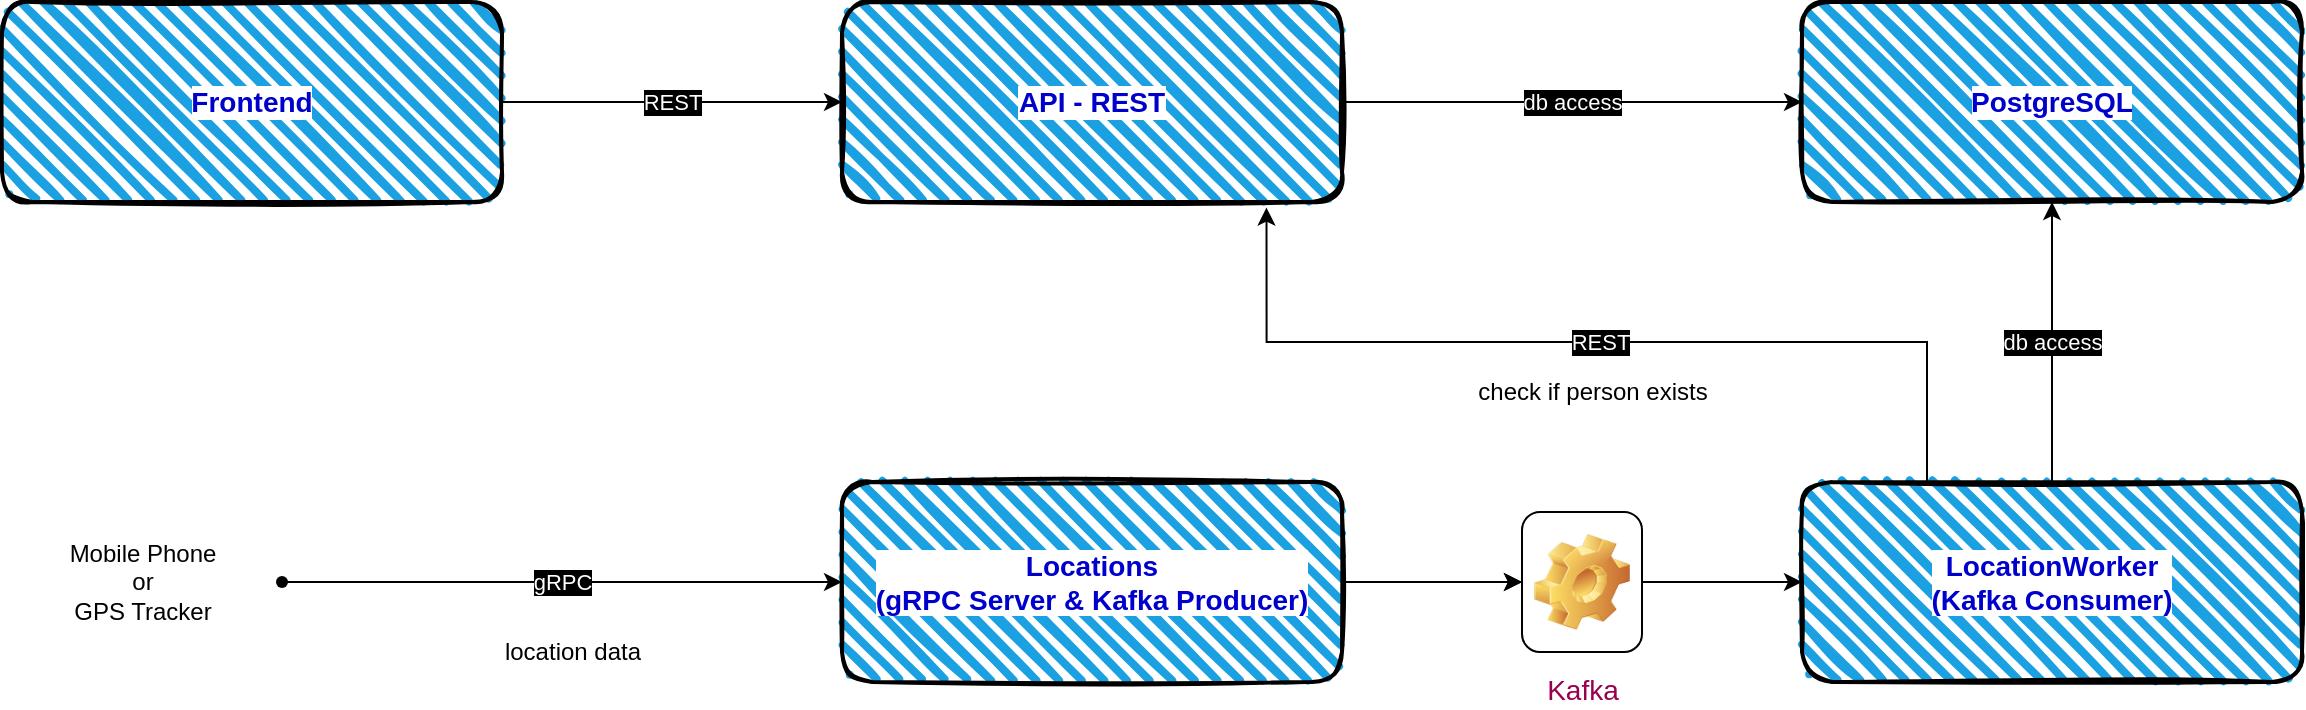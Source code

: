 <mxfile version="20.3.0" type="device"><diagram id="wr1BTcGR26MNWUwq4tHu" name="Seite-1"><mxGraphModel dx="2500" dy="949" grid="1" gridSize="10" guides="1" tooltips="1" connect="1" arrows="1" fold="1" page="1" pageScale="1" pageWidth="827" pageHeight="1169" math="0" shadow="0"><root><mxCell id="0"/><mxCell id="1" parent="0"/><mxCell id="hj4KaX-zUN0EsTWPJ4yc-2" value="PostgreSQL" style="rounded=1;whiteSpace=wrap;html=1;strokeWidth=2;fillWeight=4;hachureGap=8;hachureAngle=45;fillColor=#1ba1e2;sketch=1;fontSize=14;fontColor=#0000CC;verticalAlign=middle;align=center;fontStyle=1;labelBackgroundColor=#FFFFFF;" vertex="1" parent="1"><mxGeometry x="790" y="280" width="250" height="100" as="geometry"/></mxCell><mxCell id="hj4KaX-zUN0EsTWPJ4yc-71" value="db access" style="edgeStyle=orthogonalEdgeStyle;rounded=0;orthogonalLoop=1;jettySize=auto;html=1;exitX=1;exitY=0.5;exitDx=0;exitDy=0;labelBackgroundColor=#000000;fontColor=#FFFFFF;" edge="1" parent="1" source="hj4KaX-zUN0EsTWPJ4yc-3" target="hj4KaX-zUN0EsTWPJ4yc-2"><mxGeometry relative="1" as="geometry"/></mxCell><mxCell id="hj4KaX-zUN0EsTWPJ4yc-3" value="API - REST" style="rounded=1;whiteSpace=wrap;html=1;strokeWidth=2;fillWeight=4;hachureGap=8;hachureAngle=45;fillColor=#1ba1e2;sketch=1;fontSize=14;fontColor=#0000CC;verticalAlign=middle;align=center;fontStyle=1;labelBackgroundColor=#FFFFFF;" vertex="1" parent="1"><mxGeometry x="310" y="280" width="250" height="100" as="geometry"/></mxCell><mxCell id="hj4KaX-zUN0EsTWPJ4yc-69" value="" style="edgeStyle=orthogonalEdgeStyle;rounded=0;orthogonalLoop=1;jettySize=auto;html=1;" edge="1" parent="1" source="hj4KaX-zUN0EsTWPJ4yc-4" target="hj4KaX-zUN0EsTWPJ4yc-40"><mxGeometry relative="1" as="geometry"/></mxCell><mxCell id="hj4KaX-zUN0EsTWPJ4yc-70" value="" style="edgeStyle=orthogonalEdgeStyle;rounded=0;orthogonalLoop=1;jettySize=auto;html=1;" edge="1" parent="1" source="hj4KaX-zUN0EsTWPJ4yc-4" target="hj4KaX-zUN0EsTWPJ4yc-40"><mxGeometry relative="1" as="geometry"/></mxCell><mxCell id="hj4KaX-zUN0EsTWPJ4yc-4" value="&lt;span style=&quot;font-size: 14px;&quot;&gt;&lt;span style=&quot;font-size: 14px;&quot;&gt;Locations&lt;br&gt;(gRPC Server &amp;amp; Kafka Producer)&lt;br style=&quot;font-size: 14px;&quot;&gt;&lt;/span&gt;&lt;/span&gt;" style="rounded=1;whiteSpace=wrap;html=1;strokeWidth=2;fillWeight=4;hachureGap=8;hachureAngle=45;fillColor=#1ba1e2;sketch=1;fontSize=14;fontColor=#0000CC;align=center;verticalAlign=middle;fontStyle=1;labelBackgroundColor=#FFFFFF;" vertex="1" parent="1"><mxGeometry x="310" y="520" width="250" height="100" as="geometry"/></mxCell><mxCell id="hj4KaX-zUN0EsTWPJ4yc-6" value="Frontend" style="rounded=1;whiteSpace=wrap;html=1;strokeWidth=2;fillWeight=4;hachureGap=8;hachureAngle=45;fillColor=#1ba1e2;sketch=1;fontSize=14;verticalAlign=middle;align=center;fontStyle=1;fontColor=#0000CC;labelBackgroundColor=#FFFFFF;" vertex="1" parent="1"><mxGeometry x="-110" y="280" width="250" height="100" as="geometry"/></mxCell><mxCell id="hj4KaX-zUN0EsTWPJ4yc-8" value="REST" style="edgeStyle=orthogonalEdgeStyle;rounded=0;orthogonalLoop=1;jettySize=auto;html=1;fontColor=#FFFFFF;labelBackgroundColor=#000000;entryX=0;entryY=0.5;entryDx=0;entryDy=0;exitX=1;exitY=0.5;exitDx=0;exitDy=0;" edge="1" parent="1" source="hj4KaX-zUN0EsTWPJ4yc-6" target="hj4KaX-zUN0EsTWPJ4yc-3"><mxGeometry relative="1" as="geometry"><mxPoint x="310" y="360" as="targetPoint"/></mxGeometry></mxCell><mxCell id="hj4KaX-zUN0EsTWPJ4yc-35" value="gRPC" style="edgeStyle=orthogonalEdgeStyle;rounded=0;orthogonalLoop=1;jettySize=auto;html=1;fontColor=#FFFFFF;startArrow=none;startFill=0;labelBackgroundColor=#000000;entryX=0;entryY=0.5;entryDx=0;entryDy=0;exitDx=0;exitDy=0;" edge="1" parent="1" source="hj4KaX-zUN0EsTWPJ4yc-73" target="hj4KaX-zUN0EsTWPJ4yc-4"><mxGeometry relative="1" as="geometry"><mxPoint x="15" y="490.0" as="sourcePoint"/><mxPoint x="240" y="600" as="targetPoint"/></mxGeometry></mxCell><mxCell id="hj4KaX-zUN0EsTWPJ4yc-38" value="db access" style="edgeStyle=orthogonalEdgeStyle;rounded=0;orthogonalLoop=1;jettySize=auto;html=1;exitX=0.5;exitY=0;exitDx=0;exitDy=0;entryX=0.5;entryY=1;entryDx=0;entryDy=0;fontSize=11;fontColor=#FFFFFF;labelBackgroundColor=#000000;" edge="1" parent="1" source="hj4KaX-zUN0EsTWPJ4yc-41" target="hj4KaX-zUN0EsTWPJ4yc-2"><mxGeometry relative="1" as="geometry"><mxPoint x="1100" y="455" as="targetPoint"/></mxGeometry></mxCell><mxCell id="hj4KaX-zUN0EsTWPJ4yc-39" value="" style="edgeStyle=orthogonalEdgeStyle;rounded=0;orthogonalLoop=1;jettySize=auto;html=1;labelBackgroundColor=#000000;fontSize=11;fontColor=#FFFFFF;" edge="1" parent="1" source="hj4KaX-zUN0EsTWPJ4yc-40" target="hj4KaX-zUN0EsTWPJ4yc-41"><mxGeometry relative="1" as="geometry"/></mxCell><mxCell id="hj4KaX-zUN0EsTWPJ4yc-40" value="Kafka" style="icon;html=1;image=img/clipart/Gear_128x128.png;fontSize=14;fontColor=#99004D;" vertex="1" parent="1"><mxGeometry x="650" y="535" width="60" height="70" as="geometry"/></mxCell><mxCell id="hj4KaX-zUN0EsTWPJ4yc-75" value="REST" style="edgeStyle=orthogonalEdgeStyle;rounded=0;orthogonalLoop=1;jettySize=auto;html=1;exitX=0.25;exitY=0;exitDx=0;exitDy=0;entryX=0.849;entryY=1.028;entryDx=0;entryDy=0;entryPerimeter=0;labelBackgroundColor=#000000;fontColor=#FFFFFF;" edge="1" parent="1" source="hj4KaX-zUN0EsTWPJ4yc-41" target="hj4KaX-zUN0EsTWPJ4yc-3"><mxGeometry relative="1" as="geometry"/></mxCell><mxCell id="hj4KaX-zUN0EsTWPJ4yc-41" value="LocationWorker&lt;br&gt;(Kafka Consumer)" style="rounded=1;whiteSpace=wrap;html=1;strokeWidth=2;fillWeight=4;hachureGap=8;hachureAngle=45;fillColor=#1ba1e2;sketch=1;fontSize=14;fontColor=#0000CC;fontStyle=1;verticalAlign=middle;align=center;labelBackgroundColor=#FFFFFF;" vertex="1" parent="1"><mxGeometry x="790" y="520" width="250" height="100" as="geometry"/></mxCell><mxCell id="hj4KaX-zUN0EsTWPJ4yc-73" value="" style="shape=waypoint;sketch=0;size=6;pointerEvents=1;points=[];fillColor=none;resizable=0;rotatable=0;perimeter=centerPerimeter;snapToPoint=1;fontColor=#FFFFFF;" vertex="1" parent="1"><mxGeometry x="10" y="550" width="40" height="40" as="geometry"/></mxCell><mxCell id="hj4KaX-zUN0EsTWPJ4yc-76" value="Mobile Phone&lt;br&gt;or&lt;br&gt;GPS Tracker" style="text;html=1;align=center;verticalAlign=middle;resizable=0;points=[];autosize=1;strokeColor=none;fillColor=none;fontColor=#000000;" vertex="1" parent="1"><mxGeometry x="-90" y="540" width="100" height="60" as="geometry"/></mxCell><mxCell id="hj4KaX-zUN0EsTWPJ4yc-77" value="location data" style="text;html=1;align=center;verticalAlign=middle;resizable=0;points=[];autosize=1;strokeColor=none;fillColor=none;fontColor=#000000;" vertex="1" parent="1"><mxGeometry x="130" y="590" width="90" height="30" as="geometry"/></mxCell><mxCell id="hj4KaX-zUN0EsTWPJ4yc-78" value="check if person exists" style="text;html=1;align=center;verticalAlign=middle;resizable=0;points=[];autosize=1;strokeColor=none;fillColor=none;fontColor=#000000;" vertex="1" parent="1"><mxGeometry x="615" y="460" width="140" height="30" as="geometry"/></mxCell></root></mxGraphModel></diagram></mxfile>